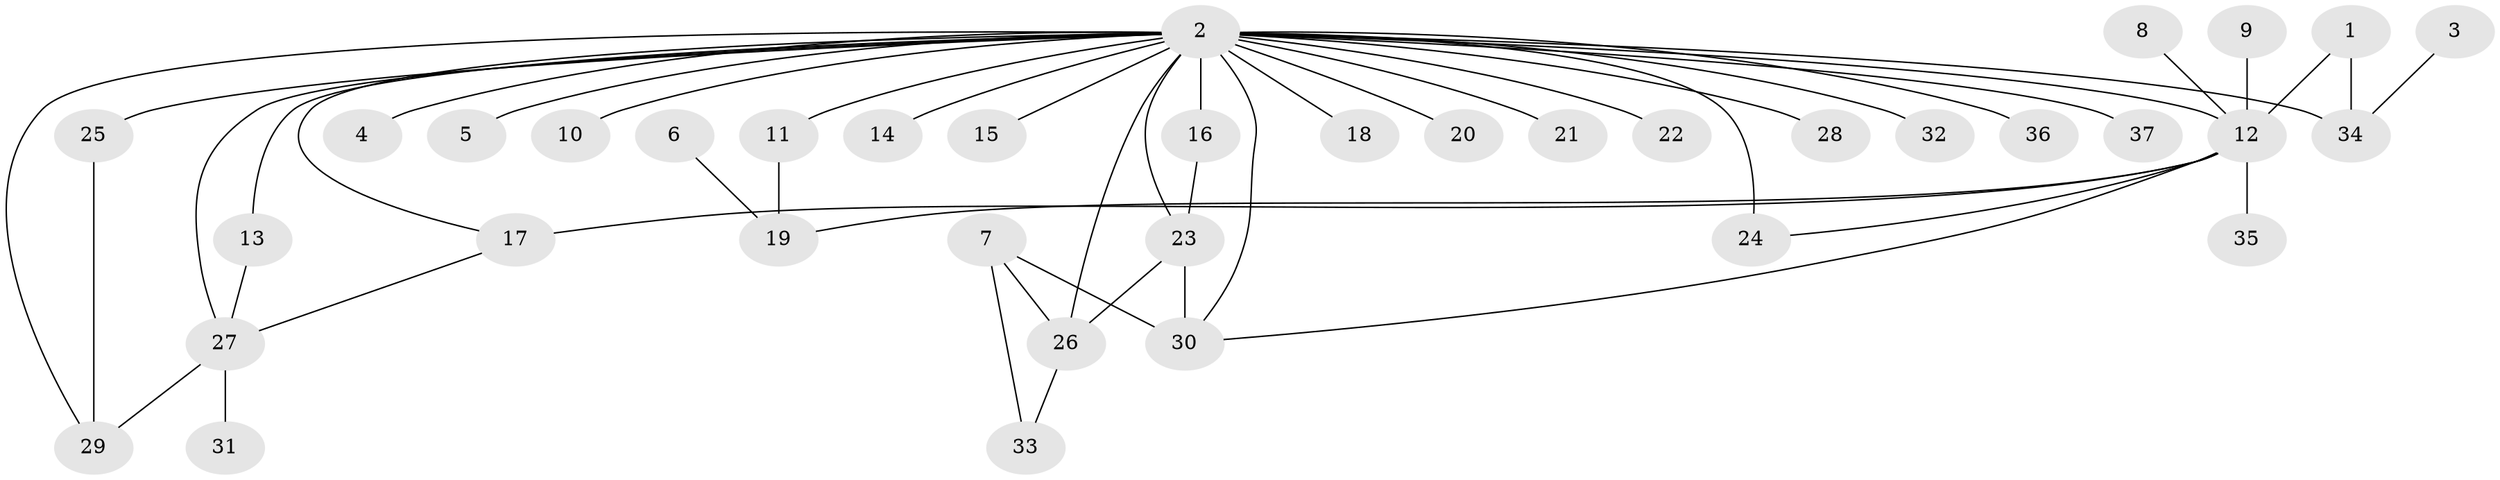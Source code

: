 // original degree distribution, {30: 0.013513513513513514, 8: 0.013513513513513514, 5: 0.08108108108108109, 1: 0.5, 10: 0.013513513513513514, 2: 0.22972972972972974, 4: 0.02702702702702703, 7: 0.02702702702702703, 6: 0.02702702702702703, 3: 0.06756756756756757}
// Generated by graph-tools (version 1.1) at 2025/25/03/09/25 03:25:54]
// undirected, 37 vertices, 50 edges
graph export_dot {
graph [start="1"]
  node [color=gray90,style=filled];
  1;
  2;
  3;
  4;
  5;
  6;
  7;
  8;
  9;
  10;
  11;
  12;
  13;
  14;
  15;
  16;
  17;
  18;
  19;
  20;
  21;
  22;
  23;
  24;
  25;
  26;
  27;
  28;
  29;
  30;
  31;
  32;
  33;
  34;
  35;
  36;
  37;
  1 -- 12 [weight=1.0];
  1 -- 34 [weight=1.0];
  2 -- 4 [weight=1.0];
  2 -- 5 [weight=2.0];
  2 -- 10 [weight=1.0];
  2 -- 11 [weight=1.0];
  2 -- 12 [weight=1.0];
  2 -- 13 [weight=1.0];
  2 -- 14 [weight=1.0];
  2 -- 15 [weight=1.0];
  2 -- 16 [weight=1.0];
  2 -- 17 [weight=1.0];
  2 -- 18 [weight=1.0];
  2 -- 20 [weight=1.0];
  2 -- 21 [weight=1.0];
  2 -- 22 [weight=1.0];
  2 -- 23 [weight=1.0];
  2 -- 24 [weight=2.0];
  2 -- 25 [weight=2.0];
  2 -- 26 [weight=1.0];
  2 -- 27 [weight=1.0];
  2 -- 28 [weight=1.0];
  2 -- 29 [weight=1.0];
  2 -- 30 [weight=1.0];
  2 -- 32 [weight=1.0];
  2 -- 34 [weight=3.0];
  2 -- 36 [weight=1.0];
  2 -- 37 [weight=1.0];
  3 -- 34 [weight=1.0];
  6 -- 19 [weight=1.0];
  7 -- 26 [weight=1.0];
  7 -- 30 [weight=1.0];
  7 -- 33 [weight=1.0];
  8 -- 12 [weight=1.0];
  9 -- 12 [weight=1.0];
  11 -- 19 [weight=1.0];
  12 -- 17 [weight=2.0];
  12 -- 19 [weight=1.0];
  12 -- 24 [weight=1.0];
  12 -- 30 [weight=1.0];
  12 -- 35 [weight=1.0];
  13 -- 27 [weight=1.0];
  16 -- 23 [weight=1.0];
  17 -- 27 [weight=1.0];
  23 -- 26 [weight=1.0];
  23 -- 30 [weight=2.0];
  25 -- 29 [weight=1.0];
  26 -- 33 [weight=1.0];
  27 -- 29 [weight=1.0];
  27 -- 31 [weight=1.0];
}
